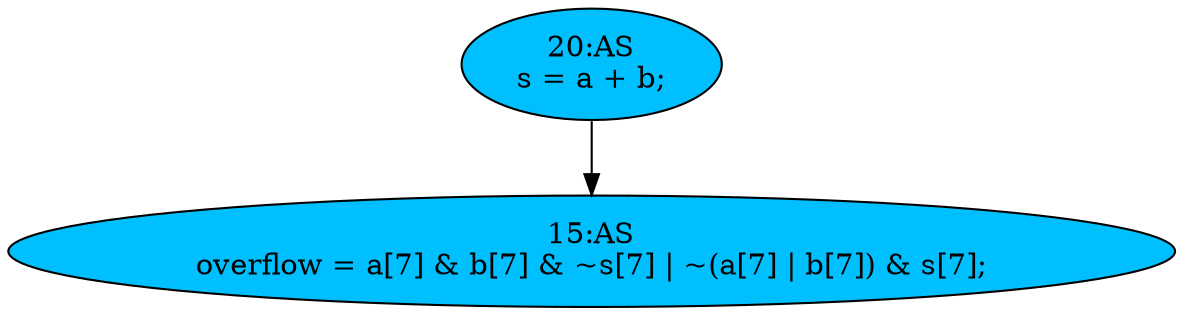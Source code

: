 strict digraph "compose( ,  )" {
	node [label="\N"];
	"20:AS"	[ast="<pyverilog.vparser.ast.Assign object at 0x7f60f3f3d510>",
		def_var="['s']",
		fillcolor=deepskyblue,
		label="20:AS
s = a + b;",
		statements="[]",
		style=filled,
		typ=Assign,
		use_var="['a', 'b']"];
	"15:AS"	[ast="<pyverilog.vparser.ast.Assign object at 0x7f60f3f31490>",
		def_var="['overflow']",
		fillcolor=deepskyblue,
		label="15:AS
overflow = a[7] & b[7] & ~s[7] | ~(a[7] | b[7]) & s[7];",
		statements="[]",
		style=filled,
		typ=Assign,
		use_var="['a', 'b', 's', 'a', 'b', 's']"];
	"20:AS" -> "15:AS";
}
